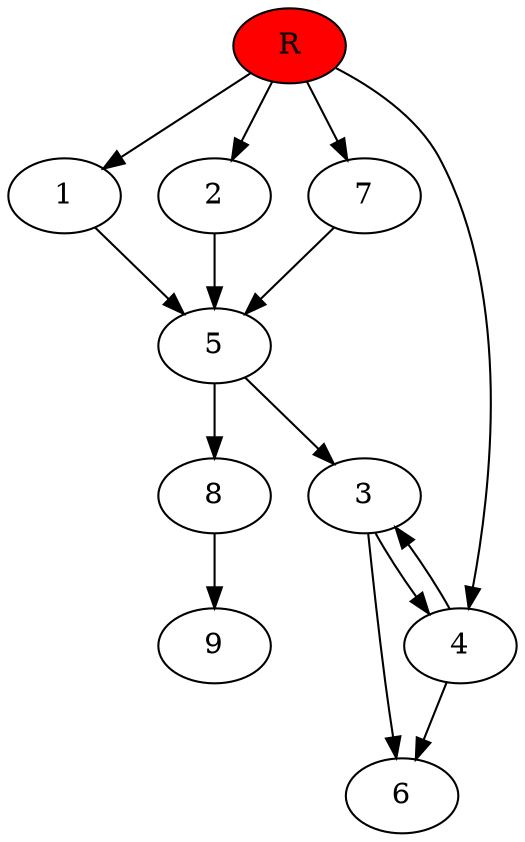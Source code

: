 digraph prb45408 {
	1
	2
	3
	4
	5
	6
	7
	8
	R [fillcolor="#ff0000" style=filled]
	1 -> 5
	2 -> 5
	3 -> 4
	3 -> 6
	4 -> 3
	4 -> 6
	5 -> 3
	5 -> 8
	7 -> 5
	8 -> 9
	R -> 1
	R -> 2
	R -> 4
	R -> 7
}
